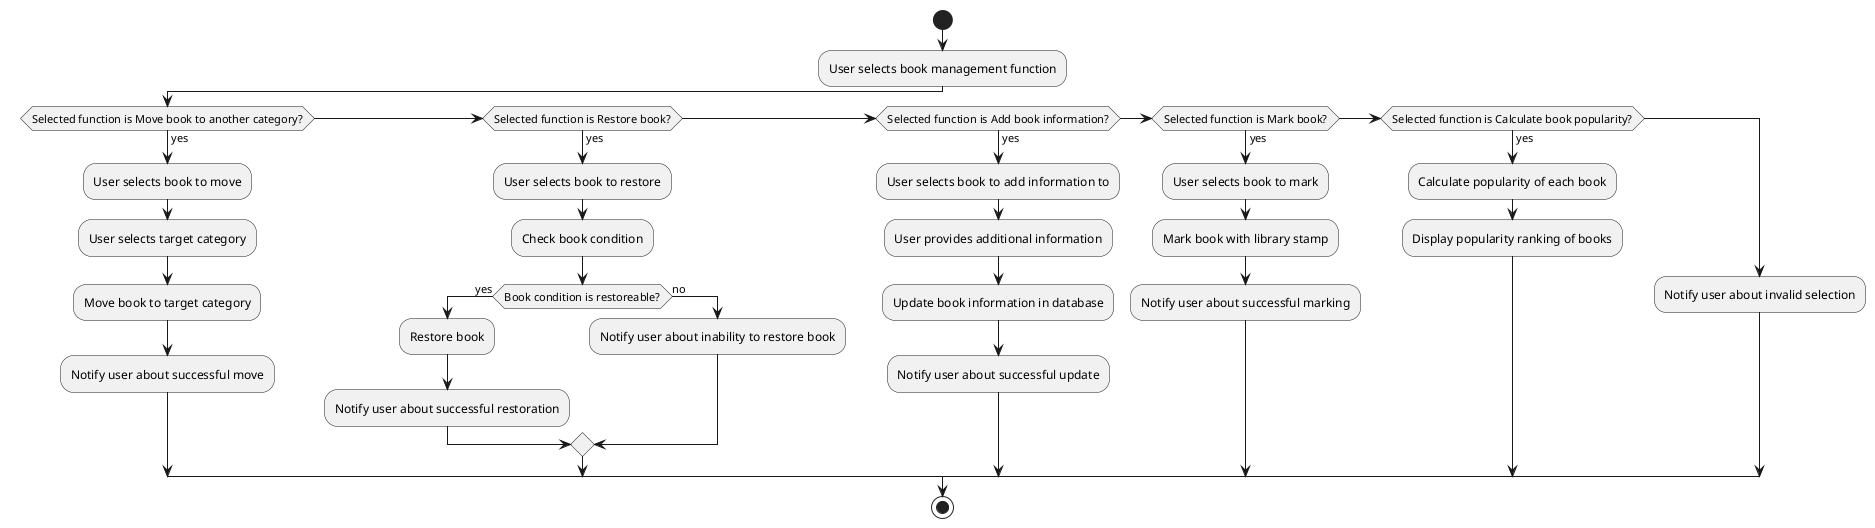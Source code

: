 @startuml
start
:User selects book management function;
if (Selected function is Move book to another category?) then (yes)
  :User selects book to move;
  :User selects target category;
  :Move book to target category;
  :Notify user about successful move;
elseif (Selected function is Restore book?) then (yes)
  :User selects book to restore;
  :Check book condition;
  if (Book condition is restoreable?) then (yes)
    :Restore book;
    :Notify user about successful restoration;
  else (no)
    :Notify user about inability to restore book;
  endif
elseif (Selected function is Add book information?) then (yes)
  :User selects book to add information to;
  :User provides additional information;
  :Update book information in database;
  :Notify user about successful update;
elseif (Selected function is Mark book?) then (yes)
  :User selects book to mark;
  :Mark book with library stamp;
  :Notify user about successful marking;
elseif (Selected function is Calculate book popularity?) then (yes)
  :Calculate popularity of each book;
  :Display popularity ranking of books;
else
  :Notify user about invalid selection;
endif
stop
@enduml
